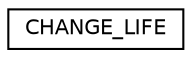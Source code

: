 digraph "Graphical Class Hierarchy"
{
  edge [fontname="Helvetica",fontsize="10",labelfontname="Helvetica",labelfontsize="10"];
  node [fontname="Helvetica",fontsize="10",shape=record];
  rankdir="LR";
  Node0 [label="CHANGE_LIFE",height=0.2,width=0.4,color="black", fillcolor="white", style="filled",URL="$struct_c_h_a_n_g_e___l_i_f_e.html"];
}
